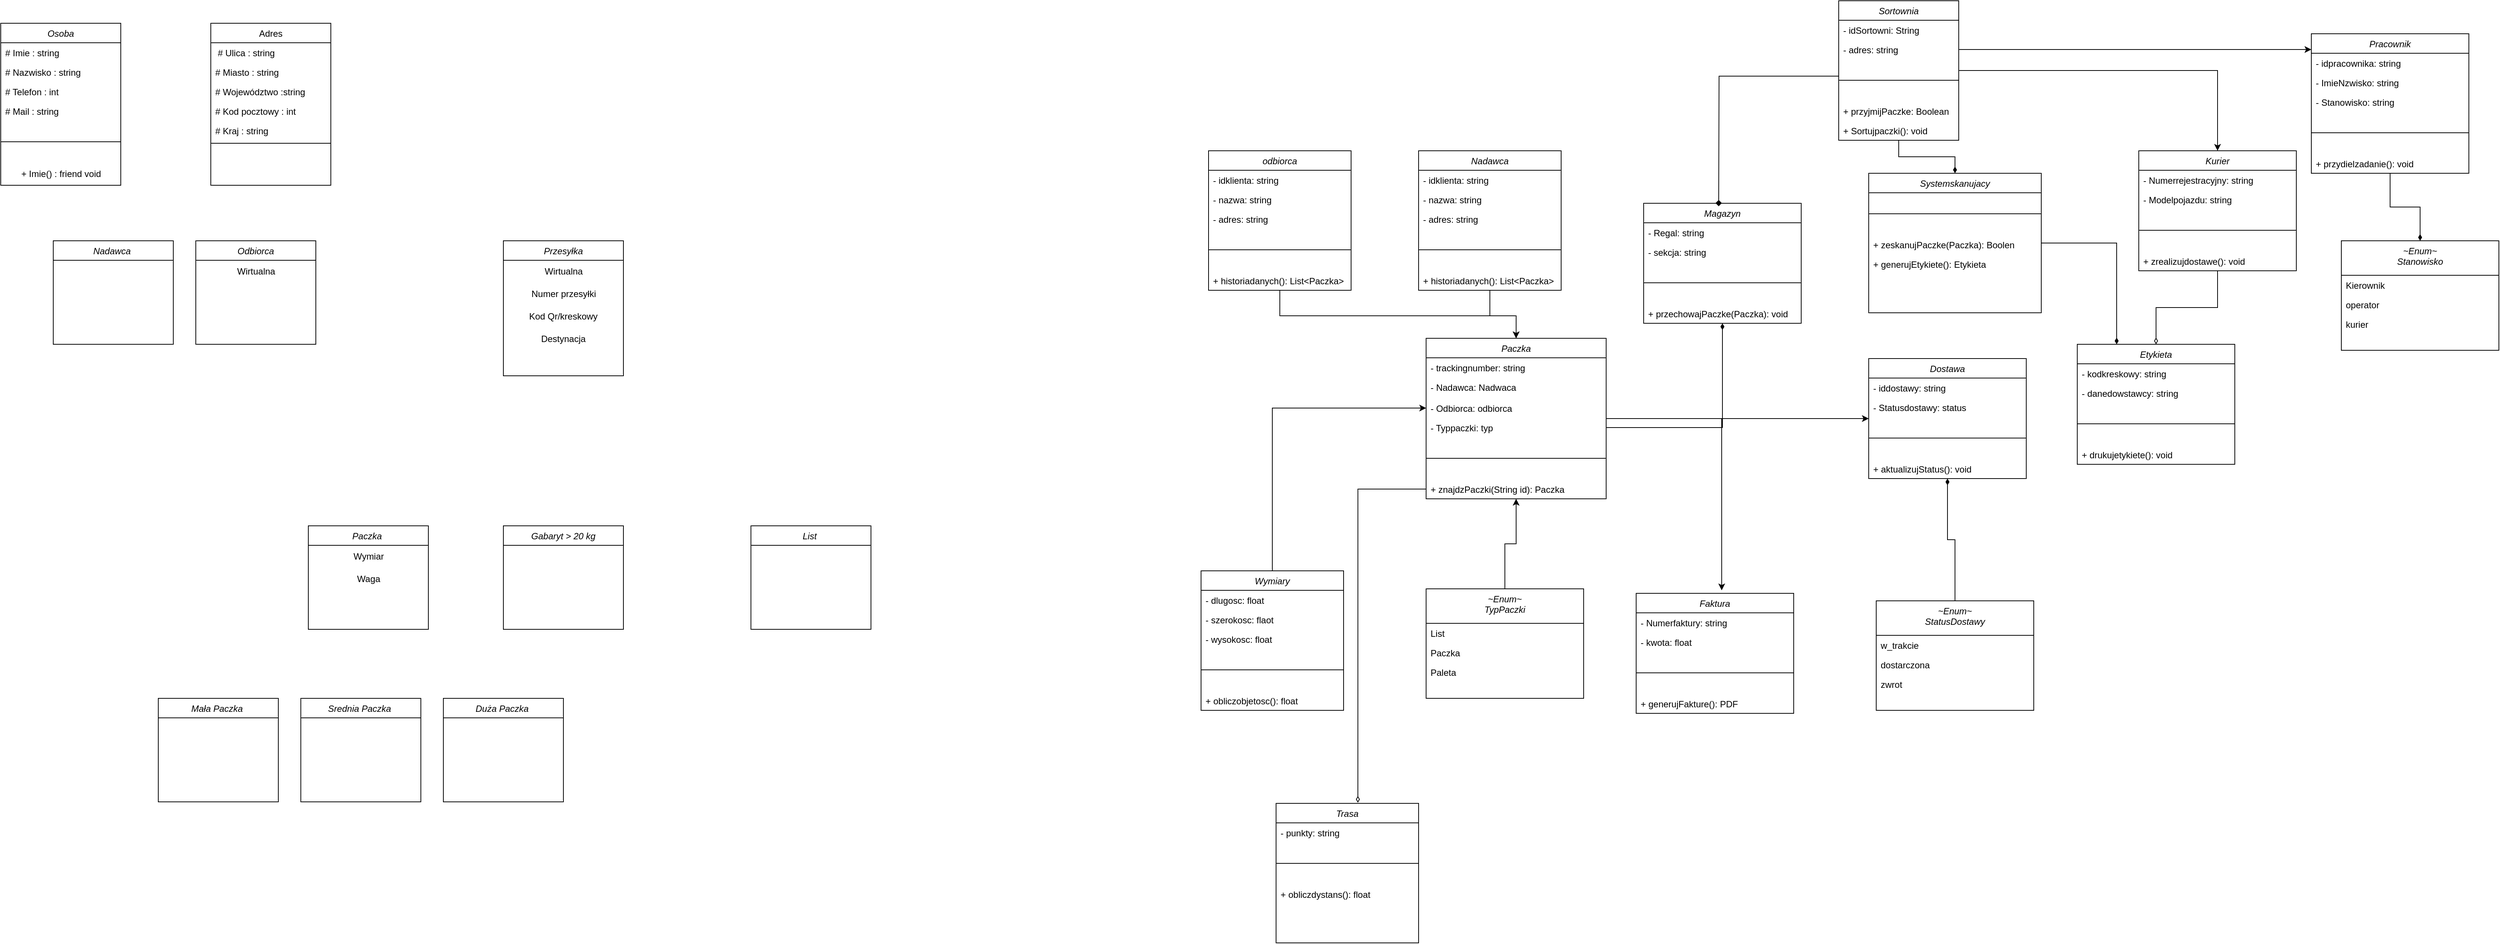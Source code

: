 <mxfile version="26.2.14">
  <diagram id="C5RBs43oDa-KdzZeNtuy" name="Page-1">
    <mxGraphModel dx="4509" dy="2087" grid="1" gridSize="10" guides="1" tooltips="1" connect="1" arrows="1" fold="1" page="1" pageScale="1" pageWidth="827" pageHeight="1169" math="0" shadow="0">
      <root>
        <mxCell id="WIyWlLk6GJQsqaUBKTNV-0" />
        <mxCell id="WIyWlLk6GJQsqaUBKTNV-1" parent="WIyWlLk6GJQsqaUBKTNV-0" />
        <mxCell id="zkfFHV4jXpPFQw0GAbJ--0" value="Osoba" style="swimlane;fontStyle=2;align=center;verticalAlign=top;childLayout=stackLayout;horizontal=1;startSize=26;horizontalStack=0;resizeParent=1;resizeLast=0;collapsible=1;marginBottom=0;rounded=0;shadow=0;strokeWidth=1;" parent="WIyWlLk6GJQsqaUBKTNV-1" vertex="1">
          <mxGeometry x="-700" y="30" width="160" height="216" as="geometry">
            <mxRectangle x="230" y="140" width="160" height="26" as="alternateBounds" />
          </mxGeometry>
        </mxCell>
        <mxCell id="zkfFHV4jXpPFQw0GAbJ--1" value="# Imie : string" style="text;align=left;verticalAlign=top;spacingLeft=4;spacingRight=4;overflow=hidden;rotatable=0;points=[[0,0.5],[1,0.5]];portConstraint=eastwest;" parent="zkfFHV4jXpPFQw0GAbJ--0" vertex="1">
          <mxGeometry y="26" width="160" height="26" as="geometry" />
        </mxCell>
        <mxCell id="zkfFHV4jXpPFQw0GAbJ--2" value="# Nazwisko : string" style="text;align=left;verticalAlign=top;spacingLeft=4;spacingRight=4;overflow=hidden;rotatable=0;points=[[0,0.5],[1,0.5]];portConstraint=eastwest;rounded=0;shadow=0;html=0;" parent="zkfFHV4jXpPFQw0GAbJ--0" vertex="1">
          <mxGeometry y="52" width="160" height="26" as="geometry" />
        </mxCell>
        <mxCell id="zkfFHV4jXpPFQw0GAbJ--3" value="# Telefon : int" style="text;align=left;verticalAlign=top;spacingLeft=4;spacingRight=4;overflow=hidden;rotatable=0;points=[[0,0.5],[1,0.5]];portConstraint=eastwest;rounded=0;shadow=0;html=0;" parent="zkfFHV4jXpPFQw0GAbJ--0" vertex="1">
          <mxGeometry y="78" width="160" height="26" as="geometry" />
        </mxCell>
        <mxCell id="BdsNktn8c3Ki6Q-YQM_h-1" value="# Mail : string" style="text;align=left;verticalAlign=top;spacingLeft=4;spacingRight=4;overflow=hidden;rotatable=0;points=[[0,0.5],[1,0.5]];portConstraint=eastwest;rounded=0;shadow=0;html=0;" parent="zkfFHV4jXpPFQw0GAbJ--0" vertex="1">
          <mxGeometry y="104" width="160" height="26" as="geometry" />
        </mxCell>
        <mxCell id="zkfFHV4jXpPFQw0GAbJ--4" value="" style="line;html=1;strokeWidth=1;align=left;verticalAlign=middle;spacingTop=-1;spacingLeft=3;spacingRight=3;rotatable=0;labelPosition=right;points=[];portConstraint=eastwest;" parent="zkfFHV4jXpPFQw0GAbJ--0" vertex="1">
          <mxGeometry y="130" width="160" height="56" as="geometry" />
        </mxCell>
        <mxCell id="GxkbKtknB-CjIowT5Ta8-1" value="+ Imie() : friend void" style="text;html=1;align=center;verticalAlign=middle;resizable=0;points=[];autosize=1;strokeColor=none;fillColor=none;" parent="zkfFHV4jXpPFQw0GAbJ--0" vertex="1">
          <mxGeometry y="186" width="160" height="30" as="geometry" />
        </mxCell>
        <mxCell id="zkfFHV4jXpPFQw0GAbJ--17" value="Adres" style="swimlane;fontStyle=0;align=center;verticalAlign=top;childLayout=stackLayout;horizontal=1;startSize=26;horizontalStack=0;resizeParent=1;resizeLast=0;collapsible=1;marginBottom=0;rounded=0;shadow=0;strokeWidth=1;" parent="WIyWlLk6GJQsqaUBKTNV-1" vertex="1">
          <mxGeometry x="-420" y="30" width="160" height="216" as="geometry">
            <mxRectangle x="550" y="140" width="160" height="26" as="alternateBounds" />
          </mxGeometry>
        </mxCell>
        <mxCell id="zkfFHV4jXpPFQw0GAbJ--18" value=" # Ulica : string" style="text;align=left;verticalAlign=top;spacingLeft=4;spacingRight=4;overflow=hidden;rotatable=0;points=[[0,0.5],[1,0.5]];portConstraint=eastwest;" parent="zkfFHV4jXpPFQw0GAbJ--17" vertex="1">
          <mxGeometry y="26" width="160" height="26" as="geometry" />
        </mxCell>
        <mxCell id="zkfFHV4jXpPFQw0GAbJ--19" value="# Miasto : string" style="text;align=left;verticalAlign=top;spacingLeft=4;spacingRight=4;overflow=hidden;rotatable=0;points=[[0,0.5],[1,0.5]];portConstraint=eastwest;rounded=0;shadow=0;html=0;" parent="zkfFHV4jXpPFQw0GAbJ--17" vertex="1">
          <mxGeometry y="52" width="160" height="26" as="geometry" />
        </mxCell>
        <mxCell id="zkfFHV4jXpPFQw0GAbJ--20" value="# Województwo :string" style="text;align=left;verticalAlign=top;spacingLeft=4;spacingRight=4;overflow=hidden;rotatable=0;points=[[0,0.5],[1,0.5]];portConstraint=eastwest;rounded=0;shadow=0;html=0;" parent="zkfFHV4jXpPFQw0GAbJ--17" vertex="1">
          <mxGeometry y="78" width="160" height="26" as="geometry" />
        </mxCell>
        <mxCell id="zkfFHV4jXpPFQw0GAbJ--21" value="# Kod pocztowy : int" style="text;align=left;verticalAlign=top;spacingLeft=4;spacingRight=4;overflow=hidden;rotatable=0;points=[[0,0.5],[1,0.5]];portConstraint=eastwest;rounded=0;shadow=0;html=0;" parent="zkfFHV4jXpPFQw0GAbJ--17" vertex="1">
          <mxGeometry y="104" width="160" height="26" as="geometry" />
        </mxCell>
        <mxCell id="zkfFHV4jXpPFQw0GAbJ--22" value="# Kraj : string" style="text;align=left;verticalAlign=top;spacingLeft=4;spacingRight=4;overflow=hidden;rotatable=0;points=[[0,0.5],[1,0.5]];portConstraint=eastwest;rounded=0;shadow=0;html=0;" parent="zkfFHV4jXpPFQw0GAbJ--17" vertex="1">
          <mxGeometry y="130" width="160" height="26" as="geometry" />
        </mxCell>
        <mxCell id="zkfFHV4jXpPFQw0GAbJ--23" value="" style="line;html=1;strokeWidth=1;align=left;verticalAlign=middle;spacingTop=-1;spacingLeft=3;spacingRight=3;rotatable=0;labelPosition=right;points=[];portConstraint=eastwest;" parent="zkfFHV4jXpPFQw0GAbJ--17" vertex="1">
          <mxGeometry y="156" width="160" height="8" as="geometry" />
        </mxCell>
        <mxCell id="rjLxEYTSQMDGjOI9FriD-2" value="Przesyłka" style="swimlane;fontStyle=2;align=center;verticalAlign=top;childLayout=stackLayout;horizontal=1;startSize=26;horizontalStack=0;resizeParent=1;resizeLast=0;collapsible=1;marginBottom=0;rounded=0;shadow=0;strokeWidth=1;" parent="WIyWlLk6GJQsqaUBKTNV-1" vertex="1">
          <mxGeometry x="-30" y="320" width="160" height="180" as="geometry">
            <mxRectangle x="230" y="140" width="160" height="26" as="alternateBounds" />
          </mxGeometry>
        </mxCell>
        <mxCell id="rjLxEYTSQMDGjOI9FriD-8" value="Wirtualna" style="text;html=1;align=center;verticalAlign=middle;resizable=0;points=[];autosize=1;strokeColor=none;fillColor=none;" parent="rjLxEYTSQMDGjOI9FriD-2" vertex="1">
          <mxGeometry y="26" width="160" height="30" as="geometry" />
        </mxCell>
        <mxCell id="W7phZdBXkQrkiaIX9PyD-0" value="Numer przesyłki" style="text;html=1;align=center;verticalAlign=middle;resizable=0;points=[];autosize=1;strokeColor=none;fillColor=none;" parent="rjLxEYTSQMDGjOI9FriD-2" vertex="1">
          <mxGeometry y="56" width="160" height="30" as="geometry" />
        </mxCell>
        <mxCell id="W7phZdBXkQrkiaIX9PyD-1" value="Kod Qr/kreskowy" style="text;html=1;align=center;verticalAlign=middle;whiteSpace=wrap;rounded=0;" parent="rjLxEYTSQMDGjOI9FriD-2" vertex="1">
          <mxGeometry y="86" width="160" height="30" as="geometry" />
        </mxCell>
        <mxCell id="ycdO8XLY1XzXlpFilpPe-3" value="Destynacja" style="text;html=1;align=center;verticalAlign=middle;whiteSpace=wrap;rounded=0;" parent="rjLxEYTSQMDGjOI9FriD-2" vertex="1">
          <mxGeometry y="116" width="160" height="30" as="geometry" />
        </mxCell>
        <mxCell id="rjLxEYTSQMDGjOI9FriD-10" value="Paczka " style="swimlane;fontStyle=2;align=center;verticalAlign=top;childLayout=stackLayout;horizontal=1;startSize=26;horizontalStack=0;resizeParent=1;resizeLast=0;collapsible=1;marginBottom=0;rounded=0;shadow=0;strokeWidth=1;" parent="WIyWlLk6GJQsqaUBKTNV-1" vertex="1">
          <mxGeometry x="-290" y="700" width="160" height="138" as="geometry">
            <mxRectangle x="230" y="140" width="160" height="26" as="alternateBounds" />
          </mxGeometry>
        </mxCell>
        <mxCell id="ycdO8XLY1XzXlpFilpPe-28" value="Wymiar" style="text;html=1;align=center;verticalAlign=middle;resizable=0;points=[];autosize=1;strokeColor=none;fillColor=none;" parent="rjLxEYTSQMDGjOI9FriD-10" vertex="1">
          <mxGeometry y="26" width="160" height="30" as="geometry" />
        </mxCell>
        <mxCell id="ycdO8XLY1XzXlpFilpPe-29" value="Waga" style="text;html=1;align=center;verticalAlign=middle;resizable=0;points=[];autosize=1;strokeColor=none;fillColor=none;" parent="rjLxEYTSQMDGjOI9FriD-10" vertex="1">
          <mxGeometry y="56" width="160" height="30" as="geometry" />
        </mxCell>
        <mxCell id="rjLxEYTSQMDGjOI9FriD-16" value="List " style="swimlane;fontStyle=2;align=center;verticalAlign=top;childLayout=stackLayout;horizontal=1;startSize=26;horizontalStack=0;resizeParent=1;resizeLast=0;collapsible=1;marginBottom=0;rounded=0;shadow=0;strokeWidth=1;" parent="WIyWlLk6GJQsqaUBKTNV-1" vertex="1">
          <mxGeometry x="300" y="700" width="160" height="138" as="geometry">
            <mxRectangle x="230" y="140" width="160" height="26" as="alternateBounds" />
          </mxGeometry>
        </mxCell>
        <mxCell id="rjLxEYTSQMDGjOI9FriD-22" value="Gabaryt &gt; 20 kg" style="swimlane;fontStyle=2;align=center;verticalAlign=top;childLayout=stackLayout;horizontal=1;startSize=26;horizontalStack=0;resizeParent=1;resizeLast=0;collapsible=1;marginBottom=0;rounded=0;shadow=0;strokeWidth=1;" parent="WIyWlLk6GJQsqaUBKTNV-1" vertex="1">
          <mxGeometry x="-30" y="700" width="160" height="138" as="geometry">
            <mxRectangle x="230" y="140" width="160" height="26" as="alternateBounds" />
          </mxGeometry>
        </mxCell>
        <mxCell id="rjLxEYTSQMDGjOI9FriD-40" value="Nadawca " style="swimlane;fontStyle=2;align=center;verticalAlign=top;childLayout=stackLayout;horizontal=1;startSize=26;horizontalStack=0;resizeParent=1;resizeLast=0;collapsible=1;marginBottom=0;rounded=0;shadow=0;strokeWidth=1;" parent="WIyWlLk6GJQsqaUBKTNV-1" vertex="1">
          <mxGeometry x="-630" y="320" width="160" height="138" as="geometry">
            <mxRectangle x="230" y="140" width="160" height="26" as="alternateBounds" />
          </mxGeometry>
        </mxCell>
        <mxCell id="rjLxEYTSQMDGjOI9FriD-46" value="Odbiorca" style="swimlane;fontStyle=2;align=center;verticalAlign=top;childLayout=stackLayout;horizontal=1;startSize=26;horizontalStack=0;resizeParent=1;resizeLast=0;collapsible=1;marginBottom=0;rounded=0;shadow=0;strokeWidth=1;" parent="WIyWlLk6GJQsqaUBKTNV-1" vertex="1">
          <mxGeometry x="-440" y="320" width="160" height="138" as="geometry">
            <mxRectangle x="230" y="140" width="160" height="26" as="alternateBounds" />
          </mxGeometry>
        </mxCell>
        <mxCell id="ycdO8XLY1XzXlpFilpPe-8" value="Wirtualna" style="text;html=1;align=center;verticalAlign=middle;resizable=0;points=[];autosize=1;strokeColor=none;fillColor=none;" parent="rjLxEYTSQMDGjOI9FriD-46" vertex="1">
          <mxGeometry y="26" width="160" height="30" as="geometry" />
        </mxCell>
        <mxCell id="ycdO8XLY1XzXlpFilpPe-0" value="Mała Paczka " style="swimlane;fontStyle=2;align=center;verticalAlign=top;childLayout=stackLayout;horizontal=1;startSize=26;horizontalStack=0;resizeParent=1;resizeLast=0;collapsible=1;marginBottom=0;rounded=0;shadow=0;strokeWidth=1;" parent="WIyWlLk6GJQsqaUBKTNV-1" vertex="1">
          <mxGeometry x="-490" y="930" width="160" height="138" as="geometry">
            <mxRectangle x="230" y="140" width="160" height="26" as="alternateBounds" />
          </mxGeometry>
        </mxCell>
        <mxCell id="ycdO8XLY1XzXlpFilpPe-1" value="Srednia Paczka " style="swimlane;fontStyle=2;align=center;verticalAlign=top;childLayout=stackLayout;horizontal=1;startSize=26;horizontalStack=0;resizeParent=1;resizeLast=0;collapsible=1;marginBottom=0;rounded=0;shadow=0;strokeWidth=1;" parent="WIyWlLk6GJQsqaUBKTNV-1" vertex="1">
          <mxGeometry x="-300" y="930" width="160" height="138" as="geometry">
            <mxRectangle x="230" y="140" width="160" height="26" as="alternateBounds" />
          </mxGeometry>
        </mxCell>
        <mxCell id="ycdO8XLY1XzXlpFilpPe-4" value="Duża Paczka " style="swimlane;fontStyle=2;align=center;verticalAlign=top;childLayout=stackLayout;horizontal=1;startSize=26;horizontalStack=0;resizeParent=1;resizeLast=0;collapsible=1;marginBottom=0;rounded=0;shadow=0;strokeWidth=1;" parent="WIyWlLk6GJQsqaUBKTNV-1" vertex="1">
          <mxGeometry x="-110" y="930" width="160" height="138" as="geometry">
            <mxRectangle x="230" y="140" width="160" height="26" as="alternateBounds" />
          </mxGeometry>
        </mxCell>
        <mxCell id="9dYcnbe_WubwCjtbjFcD-8" style="edgeStyle=orthogonalEdgeStyle;rounded=0;orthogonalLoop=1;jettySize=auto;html=1;entryX=0.5;entryY=0;entryDx=0;entryDy=0;endArrow=diamondThin;endFill=1;" edge="1" parent="WIyWlLk6GJQsqaUBKTNV-1" source="8LbB3TqISz4UHMFWmRGF-1011" target="8LbB3TqISz4UHMFWmRGF-1049">
          <mxGeometry relative="1" as="geometry" />
        </mxCell>
        <mxCell id="9dYcnbe_WubwCjtbjFcD-9" style="edgeStyle=orthogonalEdgeStyle;rounded=0;orthogonalLoop=1;jettySize=auto;html=1;entryX=0.5;entryY=0;entryDx=0;entryDy=0;" edge="1" parent="WIyWlLk6GJQsqaUBKTNV-1" source="8LbB3TqISz4UHMFWmRGF-1011" target="8LbB3TqISz4UHMFWmRGF-1056">
          <mxGeometry relative="1" as="geometry" />
        </mxCell>
        <mxCell id="8LbB3TqISz4UHMFWmRGF-1011" value="Sortownia" style="swimlane;fontStyle=2;align=center;verticalAlign=top;childLayout=stackLayout;horizontal=1;startSize=26;horizontalStack=0;resizeParent=1;resizeLast=0;collapsible=1;marginBottom=0;rounded=0;shadow=0;strokeWidth=1;" parent="WIyWlLk6GJQsqaUBKTNV-1" vertex="1">
          <mxGeometry x="1750" width="160" height="186" as="geometry">
            <mxRectangle x="230" y="140" width="160" height="26" as="alternateBounds" />
          </mxGeometry>
        </mxCell>
        <mxCell id="8LbB3TqISz4UHMFWmRGF-1012" value="- idSortowni: String" style="text;align=left;verticalAlign=top;spacingLeft=4;spacingRight=4;overflow=hidden;rotatable=0;points=[[0,0.5],[1,0.5]];portConstraint=eastwest;" parent="8LbB3TqISz4UHMFWmRGF-1011" vertex="1">
          <mxGeometry y="26" width="160" height="26" as="geometry" />
        </mxCell>
        <mxCell id="8LbB3TqISz4UHMFWmRGF-1013" value="- adres: string" style="text;align=left;verticalAlign=top;spacingLeft=4;spacingRight=4;overflow=hidden;rotatable=0;points=[[0,0.5],[1,0.5]];portConstraint=eastwest;rounded=0;shadow=0;html=0;" parent="8LbB3TqISz4UHMFWmRGF-1011" vertex="1">
          <mxGeometry y="52" width="160" height="26" as="geometry" />
        </mxCell>
        <mxCell id="8LbB3TqISz4UHMFWmRGF-1016" value="" style="line;html=1;strokeWidth=1;align=left;verticalAlign=middle;spacingTop=-1;spacingLeft=3;spacingRight=3;rotatable=0;labelPosition=right;points=[];portConstraint=eastwest;" parent="8LbB3TqISz4UHMFWmRGF-1011" vertex="1">
          <mxGeometry y="78" width="160" height="56" as="geometry" />
        </mxCell>
        <mxCell id="8LbB3TqISz4UHMFWmRGF-1014" value="+ przyjmijPaczke: Boolean" style="text;align=left;verticalAlign=top;spacingLeft=4;spacingRight=4;overflow=hidden;rotatable=0;points=[[0,0.5],[1,0.5]];portConstraint=eastwest;rounded=0;shadow=0;html=0;" parent="8LbB3TqISz4UHMFWmRGF-1011" vertex="1">
          <mxGeometry y="134" width="160" height="26" as="geometry" />
        </mxCell>
        <mxCell id="8LbB3TqISz4UHMFWmRGF-1015" value="+ Sortujpaczki(): void" style="text;align=left;verticalAlign=top;spacingLeft=4;spacingRight=4;overflow=hidden;rotatable=0;points=[[0,0.5],[1,0.5]];portConstraint=eastwest;rounded=0;shadow=0;html=0;" parent="8LbB3TqISz4UHMFWmRGF-1011" vertex="1">
          <mxGeometry y="160" width="160" height="26" as="geometry" />
        </mxCell>
        <mxCell id="8LbB3TqISz4UHMFWmRGF-1017" value="Magazyn" style="swimlane;fontStyle=2;align=center;verticalAlign=top;childLayout=stackLayout;horizontal=1;startSize=26;horizontalStack=0;resizeParent=1;resizeLast=0;collapsible=1;marginBottom=0;rounded=0;shadow=0;strokeWidth=1;" parent="WIyWlLk6GJQsqaUBKTNV-1" vertex="1">
          <mxGeometry x="1490" y="270" width="210" height="160" as="geometry">
            <mxRectangle x="230" y="140" width="160" height="26" as="alternateBounds" />
          </mxGeometry>
        </mxCell>
        <mxCell id="8LbB3TqISz4UHMFWmRGF-1018" value="- Regal: string" style="text;align=left;verticalAlign=top;spacingLeft=4;spacingRight=4;overflow=hidden;rotatable=0;points=[[0,0.5],[1,0.5]];portConstraint=eastwest;" parent="8LbB3TqISz4UHMFWmRGF-1017" vertex="1">
          <mxGeometry y="26" width="210" height="26" as="geometry" />
        </mxCell>
        <mxCell id="8LbB3TqISz4UHMFWmRGF-1019" value="- sekcja: string" style="text;align=left;verticalAlign=top;spacingLeft=4;spacingRight=4;overflow=hidden;rotatable=0;points=[[0,0.5],[1,0.5]];portConstraint=eastwest;rounded=0;shadow=0;html=0;" parent="8LbB3TqISz4UHMFWmRGF-1017" vertex="1">
          <mxGeometry y="52" width="210" height="26" as="geometry" />
        </mxCell>
        <mxCell id="8LbB3TqISz4UHMFWmRGF-1022" value="" style="line;html=1;strokeWidth=1;align=left;verticalAlign=middle;spacingTop=-1;spacingLeft=3;spacingRight=3;rotatable=0;labelPosition=right;points=[];portConstraint=eastwest;" parent="8LbB3TqISz4UHMFWmRGF-1017" vertex="1">
          <mxGeometry y="78" width="210" height="56" as="geometry" />
        </mxCell>
        <mxCell id="8LbB3TqISz4UHMFWmRGF-1021" value="+ przechowajPaczke(Paczka): void" style="text;align=left;verticalAlign=top;spacingLeft=4;spacingRight=4;overflow=hidden;rotatable=0;points=[[0,0.5],[1,0.5]];portConstraint=eastwest;rounded=0;shadow=0;html=0;" parent="8LbB3TqISz4UHMFWmRGF-1017" vertex="1">
          <mxGeometry y="134" width="210" height="26" as="geometry" />
        </mxCell>
        <mxCell id="9dYcnbe_WubwCjtbjFcD-0" style="edgeStyle=orthogonalEdgeStyle;rounded=0;orthogonalLoop=1;jettySize=auto;html=1;entryX=0.5;entryY=0;entryDx=0;entryDy=0;" edge="1" parent="WIyWlLk6GJQsqaUBKTNV-1" source="8LbB3TqISz4UHMFWmRGF-1025" target="8LbB3TqISz4UHMFWmRGF-1087">
          <mxGeometry relative="1" as="geometry">
            <Array as="points">
              <mxPoint x="1285" y="420" />
              <mxPoint x="1320" y="420" />
            </Array>
          </mxGeometry>
        </mxCell>
        <mxCell id="8LbB3TqISz4UHMFWmRGF-1025" value="Nadawca" style="swimlane;fontStyle=2;align=center;verticalAlign=top;childLayout=stackLayout;horizontal=1;startSize=26;horizontalStack=0;resizeParent=1;resizeLast=0;collapsible=1;marginBottom=0;rounded=0;shadow=0;strokeWidth=1;" parent="WIyWlLk6GJQsqaUBKTNV-1" vertex="1">
          <mxGeometry x="1190" y="200" width="190" height="186" as="geometry">
            <mxRectangle x="230" y="140" width="160" height="26" as="alternateBounds" />
          </mxGeometry>
        </mxCell>
        <mxCell id="8LbB3TqISz4UHMFWmRGF-1026" value="- idklienta: string" style="text;align=left;verticalAlign=top;spacingLeft=4;spacingRight=4;overflow=hidden;rotatable=0;points=[[0,0.5],[1,0.5]];portConstraint=eastwest;" parent="8LbB3TqISz4UHMFWmRGF-1025" vertex="1">
          <mxGeometry y="26" width="190" height="26" as="geometry" />
        </mxCell>
        <mxCell id="8LbB3TqISz4UHMFWmRGF-1027" value="- nazwa: string" style="text;align=left;verticalAlign=top;spacingLeft=4;spacingRight=4;overflow=hidden;rotatable=0;points=[[0,0.5],[1,0.5]];portConstraint=eastwest;rounded=0;shadow=0;html=0;" parent="8LbB3TqISz4UHMFWmRGF-1025" vertex="1">
          <mxGeometry y="52" width="190" height="26" as="geometry" />
        </mxCell>
        <mxCell id="8LbB3TqISz4UHMFWmRGF-1028" value="- adres: string" style="text;align=left;verticalAlign=top;spacingLeft=4;spacingRight=4;overflow=hidden;rotatable=0;points=[[0,0.5],[1,0.5]];portConstraint=eastwest;rounded=0;shadow=0;html=0;" parent="8LbB3TqISz4UHMFWmRGF-1025" vertex="1">
          <mxGeometry y="78" width="190" height="26" as="geometry" />
        </mxCell>
        <mxCell id="8LbB3TqISz4UHMFWmRGF-1030" value="" style="line;html=1;strokeWidth=1;align=left;verticalAlign=middle;spacingTop=-1;spacingLeft=3;spacingRight=3;rotatable=0;labelPosition=right;points=[];portConstraint=eastwest;" parent="8LbB3TqISz4UHMFWmRGF-1025" vertex="1">
          <mxGeometry y="104" width="190" height="56" as="geometry" />
        </mxCell>
        <mxCell id="8LbB3TqISz4UHMFWmRGF-1029" value="+ historiadanych(): List&lt;Paczka&gt;" style="text;align=left;verticalAlign=top;spacingLeft=4;spacingRight=4;overflow=hidden;rotatable=0;points=[[0,0.5],[1,0.5]];portConstraint=eastwest;rounded=0;shadow=0;html=0;" parent="8LbB3TqISz4UHMFWmRGF-1025" vertex="1">
          <mxGeometry y="160" width="190" height="26" as="geometry" />
        </mxCell>
        <mxCell id="9dYcnbe_WubwCjtbjFcD-1" style="edgeStyle=orthogonalEdgeStyle;rounded=0;orthogonalLoop=1;jettySize=auto;html=1;entryX=0.5;entryY=0;entryDx=0;entryDy=0;" edge="1" parent="WIyWlLk6GJQsqaUBKTNV-1" source="8LbB3TqISz4UHMFWmRGF-1043" target="8LbB3TqISz4UHMFWmRGF-1087">
          <mxGeometry relative="1" as="geometry">
            <Array as="points">
              <mxPoint x="1005" y="420" />
              <mxPoint x="1320" y="420" />
            </Array>
          </mxGeometry>
        </mxCell>
        <mxCell id="8LbB3TqISz4UHMFWmRGF-1043" value="odbiorca" style="swimlane;fontStyle=2;align=center;verticalAlign=top;childLayout=stackLayout;horizontal=1;startSize=26;horizontalStack=0;resizeParent=1;resizeLast=0;collapsible=1;marginBottom=0;rounded=0;shadow=0;strokeWidth=1;" parent="WIyWlLk6GJQsqaUBKTNV-1" vertex="1">
          <mxGeometry x="910" y="200" width="190" height="186" as="geometry">
            <mxRectangle x="230" y="140" width="160" height="26" as="alternateBounds" />
          </mxGeometry>
        </mxCell>
        <mxCell id="8LbB3TqISz4UHMFWmRGF-1044" value="- idklienta: string" style="text;align=left;verticalAlign=top;spacingLeft=4;spacingRight=4;overflow=hidden;rotatable=0;points=[[0,0.5],[1,0.5]];portConstraint=eastwest;" parent="8LbB3TqISz4UHMFWmRGF-1043" vertex="1">
          <mxGeometry y="26" width="190" height="26" as="geometry" />
        </mxCell>
        <mxCell id="8LbB3TqISz4UHMFWmRGF-1045" value="- nazwa: string" style="text;align=left;verticalAlign=top;spacingLeft=4;spacingRight=4;overflow=hidden;rotatable=0;points=[[0,0.5],[1,0.5]];portConstraint=eastwest;rounded=0;shadow=0;html=0;" parent="8LbB3TqISz4UHMFWmRGF-1043" vertex="1">
          <mxGeometry y="52" width="190" height="26" as="geometry" />
        </mxCell>
        <mxCell id="8LbB3TqISz4UHMFWmRGF-1046" value="- adres: string" style="text;align=left;verticalAlign=top;spacingLeft=4;spacingRight=4;overflow=hidden;rotatable=0;points=[[0,0.5],[1,0.5]];portConstraint=eastwest;rounded=0;shadow=0;html=0;" parent="8LbB3TqISz4UHMFWmRGF-1043" vertex="1">
          <mxGeometry y="78" width="190" height="26" as="geometry" />
        </mxCell>
        <mxCell id="8LbB3TqISz4UHMFWmRGF-1047" value="" style="line;html=1;strokeWidth=1;align=left;verticalAlign=middle;spacingTop=-1;spacingLeft=3;spacingRight=3;rotatable=0;labelPosition=right;points=[];portConstraint=eastwest;" parent="8LbB3TqISz4UHMFWmRGF-1043" vertex="1">
          <mxGeometry y="104" width="190" height="56" as="geometry" />
        </mxCell>
        <mxCell id="8LbB3TqISz4UHMFWmRGF-1048" value="+ historiadanych(): List&lt;Paczka&gt;" style="text;align=left;verticalAlign=top;spacingLeft=4;spacingRight=4;overflow=hidden;rotatable=0;points=[[0,0.5],[1,0.5]];portConstraint=eastwest;rounded=0;shadow=0;html=0;" parent="8LbB3TqISz4UHMFWmRGF-1043" vertex="1">
          <mxGeometry y="160" width="190" height="26" as="geometry" />
        </mxCell>
        <mxCell id="9dYcnbe_WubwCjtbjFcD-13" style="edgeStyle=orthogonalEdgeStyle;rounded=0;orthogonalLoop=1;jettySize=auto;html=1;entryX=0.25;entryY=0;entryDx=0;entryDy=0;endArrow=diamondThin;endFill=1;" edge="1" parent="WIyWlLk6GJQsqaUBKTNV-1" source="8LbB3TqISz4UHMFWmRGF-1049" target="8LbB3TqISz4UHMFWmRGF-1073">
          <mxGeometry relative="1" as="geometry" />
        </mxCell>
        <mxCell id="8LbB3TqISz4UHMFWmRGF-1049" value="Systemskanujacy" style="swimlane;fontStyle=2;align=center;verticalAlign=top;childLayout=stackLayout;horizontal=1;startSize=26;horizontalStack=0;resizeParent=1;resizeLast=0;collapsible=1;marginBottom=0;rounded=0;shadow=0;strokeWidth=1;" parent="WIyWlLk6GJQsqaUBKTNV-1" vertex="1">
          <mxGeometry x="1790" y="230" width="230" height="186" as="geometry">
            <mxRectangle x="230" y="140" width="160" height="26" as="alternateBounds" />
          </mxGeometry>
        </mxCell>
        <mxCell id="8LbB3TqISz4UHMFWmRGF-1053" value="" style="line;html=1;strokeWidth=1;align=left;verticalAlign=middle;spacingTop=-1;spacingLeft=3;spacingRight=3;rotatable=0;labelPosition=right;points=[];portConstraint=eastwest;" parent="8LbB3TqISz4UHMFWmRGF-1049" vertex="1">
          <mxGeometry y="26" width="230" height="56" as="geometry" />
        </mxCell>
        <mxCell id="8LbB3TqISz4UHMFWmRGF-1054" value="+ zeskanujPaczke(Paczka): Boolen" style="text;align=left;verticalAlign=top;spacingLeft=4;spacingRight=4;overflow=hidden;rotatable=0;points=[[0,0.5],[1,0.5]];portConstraint=eastwest;rounded=0;shadow=0;html=0;" parent="8LbB3TqISz4UHMFWmRGF-1049" vertex="1">
          <mxGeometry y="82" width="230" height="26" as="geometry" />
        </mxCell>
        <mxCell id="8LbB3TqISz4UHMFWmRGF-1055" value="+ generujEtykiete(): Etykieta" style="text;align=left;verticalAlign=top;spacingLeft=4;spacingRight=4;overflow=hidden;rotatable=0;points=[[0,0.5],[1,0.5]];portConstraint=eastwest;rounded=0;shadow=0;html=0;" parent="8LbB3TqISz4UHMFWmRGF-1049" vertex="1">
          <mxGeometry y="108" width="230" height="26" as="geometry" />
        </mxCell>
        <mxCell id="9dYcnbe_WubwCjtbjFcD-14" style="edgeStyle=orthogonalEdgeStyle;rounded=0;orthogonalLoop=1;jettySize=auto;html=1;entryX=0.5;entryY=0;entryDx=0;entryDy=0;endArrow=diamondThin;endFill=0;" edge="1" parent="WIyWlLk6GJQsqaUBKTNV-1" source="8LbB3TqISz4UHMFWmRGF-1056" target="8LbB3TqISz4UHMFWmRGF-1073">
          <mxGeometry relative="1" as="geometry" />
        </mxCell>
        <mxCell id="8LbB3TqISz4UHMFWmRGF-1056" value="Kurier" style="swimlane;fontStyle=2;align=center;verticalAlign=top;childLayout=stackLayout;horizontal=1;startSize=26;horizontalStack=0;resizeParent=1;resizeLast=0;collapsible=1;marginBottom=0;rounded=0;shadow=0;strokeWidth=1;" parent="WIyWlLk6GJQsqaUBKTNV-1" vertex="1">
          <mxGeometry x="2150" y="200" width="210" height="160" as="geometry">
            <mxRectangle x="230" y="140" width="160" height="26" as="alternateBounds" />
          </mxGeometry>
        </mxCell>
        <mxCell id="8LbB3TqISz4UHMFWmRGF-1057" value="- Numerrejestracyjny: string" style="text;align=left;verticalAlign=top;spacingLeft=4;spacingRight=4;overflow=hidden;rotatable=0;points=[[0,0.5],[1,0.5]];portConstraint=eastwest;" parent="8LbB3TqISz4UHMFWmRGF-1056" vertex="1">
          <mxGeometry y="26" width="210" height="26" as="geometry" />
        </mxCell>
        <mxCell id="8LbB3TqISz4UHMFWmRGF-1058" value="- Modelpojazdu: string" style="text;align=left;verticalAlign=top;spacingLeft=4;spacingRight=4;overflow=hidden;rotatable=0;points=[[0,0.5],[1,0.5]];portConstraint=eastwest;rounded=0;shadow=0;html=0;" parent="8LbB3TqISz4UHMFWmRGF-1056" vertex="1">
          <mxGeometry y="52" width="210" height="26" as="geometry" />
        </mxCell>
        <mxCell id="8LbB3TqISz4UHMFWmRGF-1059" value="" style="line;html=1;strokeWidth=1;align=left;verticalAlign=middle;spacingTop=-1;spacingLeft=3;spacingRight=3;rotatable=0;labelPosition=right;points=[];portConstraint=eastwest;" parent="8LbB3TqISz4UHMFWmRGF-1056" vertex="1">
          <mxGeometry y="78" width="210" height="56" as="geometry" />
        </mxCell>
        <mxCell id="8LbB3TqISz4UHMFWmRGF-1060" value="+ zrealizujdostawe(): void" style="text;align=left;verticalAlign=top;spacingLeft=4;spacingRight=4;overflow=hidden;rotatable=0;points=[[0,0.5],[1,0.5]];portConstraint=eastwest;rounded=0;shadow=0;html=0;" parent="8LbB3TqISz4UHMFWmRGF-1056" vertex="1">
          <mxGeometry y="134" width="210" height="26" as="geometry" />
        </mxCell>
        <mxCell id="9dYcnbe_WubwCjtbjFcD-11" style="edgeStyle=orthogonalEdgeStyle;rounded=0;orthogonalLoop=1;jettySize=auto;html=1;endArrow=diamondThin;endFill=1;" edge="1" parent="WIyWlLk6GJQsqaUBKTNV-1" source="8LbB3TqISz4UHMFWmRGF-1061" target="8LbB3TqISz4UHMFWmRGF-1067">
          <mxGeometry relative="1" as="geometry" />
        </mxCell>
        <mxCell id="8LbB3TqISz4UHMFWmRGF-1061" value="Pracownik" style="swimlane;fontStyle=2;align=center;verticalAlign=top;childLayout=stackLayout;horizontal=1;startSize=26;horizontalStack=0;resizeParent=1;resizeLast=0;collapsible=1;marginBottom=0;rounded=0;shadow=0;strokeWidth=1;" parent="WIyWlLk6GJQsqaUBKTNV-1" vertex="1">
          <mxGeometry x="2380" y="44" width="210" height="186" as="geometry">
            <mxRectangle x="230" y="140" width="160" height="26" as="alternateBounds" />
          </mxGeometry>
        </mxCell>
        <mxCell id="8LbB3TqISz4UHMFWmRGF-1062" value="- idpracownika: string" style="text;align=left;verticalAlign=top;spacingLeft=4;spacingRight=4;overflow=hidden;rotatable=0;points=[[0,0.5],[1,0.5]];portConstraint=eastwest;" parent="8LbB3TqISz4UHMFWmRGF-1061" vertex="1">
          <mxGeometry y="26" width="210" height="26" as="geometry" />
        </mxCell>
        <mxCell id="8LbB3TqISz4UHMFWmRGF-1063" value="- ImieNzwisko: string" style="text;align=left;verticalAlign=top;spacingLeft=4;spacingRight=4;overflow=hidden;rotatable=0;points=[[0,0.5],[1,0.5]];portConstraint=eastwest;rounded=0;shadow=0;html=0;" parent="8LbB3TqISz4UHMFWmRGF-1061" vertex="1">
          <mxGeometry y="52" width="210" height="26" as="geometry" />
        </mxCell>
        <mxCell id="8LbB3TqISz4UHMFWmRGF-1066" value="- Stanowisko: string" style="text;align=left;verticalAlign=top;spacingLeft=4;spacingRight=4;overflow=hidden;rotatable=0;points=[[0,0.5],[1,0.5]];portConstraint=eastwest;rounded=0;shadow=0;html=0;" parent="8LbB3TqISz4UHMFWmRGF-1061" vertex="1">
          <mxGeometry y="78" width="210" height="26" as="geometry" />
        </mxCell>
        <mxCell id="8LbB3TqISz4UHMFWmRGF-1064" value="" style="line;html=1;strokeWidth=1;align=left;verticalAlign=middle;spacingTop=-1;spacingLeft=3;spacingRight=3;rotatable=0;labelPosition=right;points=[];portConstraint=eastwest;" parent="8LbB3TqISz4UHMFWmRGF-1061" vertex="1">
          <mxGeometry y="104" width="210" height="56" as="geometry" />
        </mxCell>
        <mxCell id="8LbB3TqISz4UHMFWmRGF-1065" value="+ przydielzadanie(): void" style="text;align=left;verticalAlign=top;spacingLeft=4;spacingRight=4;overflow=hidden;rotatable=0;points=[[0,0.5],[1,0.5]];portConstraint=eastwest;rounded=0;shadow=0;html=0;" parent="8LbB3TqISz4UHMFWmRGF-1061" vertex="1">
          <mxGeometry y="160" width="210" height="26" as="geometry" />
        </mxCell>
        <mxCell id="8LbB3TqISz4UHMFWmRGF-1067" value="~Enum~&#xa;Stanowisko" style="swimlane;fontStyle=2;align=center;verticalAlign=top;childLayout=stackLayout;horizontal=1;startSize=46;horizontalStack=0;resizeParent=1;resizeLast=0;collapsible=1;marginBottom=0;rounded=0;shadow=0;strokeWidth=1;" parent="WIyWlLk6GJQsqaUBKTNV-1" vertex="1">
          <mxGeometry x="2420" y="320" width="210" height="146" as="geometry">
            <mxRectangle x="230" y="140" width="160" height="26" as="alternateBounds" />
          </mxGeometry>
        </mxCell>
        <mxCell id="8LbB3TqISz4UHMFWmRGF-1068" value="Kierownik    " style="text;align=left;verticalAlign=top;spacingLeft=4;spacingRight=4;overflow=hidden;rotatable=0;points=[[0,0.5],[1,0.5]];portConstraint=eastwest;" parent="8LbB3TqISz4UHMFWmRGF-1067" vertex="1">
          <mxGeometry y="46" width="210" height="26" as="geometry" />
        </mxCell>
        <mxCell id="8LbB3TqISz4UHMFWmRGF-1069" value="operator" style="text;align=left;verticalAlign=top;spacingLeft=4;spacingRight=4;overflow=hidden;rotatable=0;points=[[0,0.5],[1,0.5]];portConstraint=eastwest;rounded=0;shadow=0;html=0;" parent="8LbB3TqISz4UHMFWmRGF-1067" vertex="1">
          <mxGeometry y="72" width="210" height="26" as="geometry" />
        </mxCell>
        <mxCell id="8LbB3TqISz4UHMFWmRGF-1070" value="kurier" style="text;align=left;verticalAlign=top;spacingLeft=4;spacingRight=4;overflow=hidden;rotatable=0;points=[[0,0.5],[1,0.5]];portConstraint=eastwest;rounded=0;shadow=0;html=0;" parent="8LbB3TqISz4UHMFWmRGF-1067" vertex="1">
          <mxGeometry y="98" width="210" height="26" as="geometry" />
        </mxCell>
        <mxCell id="8LbB3TqISz4UHMFWmRGF-1073" value="Etykieta" style="swimlane;fontStyle=2;align=center;verticalAlign=top;childLayout=stackLayout;horizontal=1;startSize=26;horizontalStack=0;resizeParent=1;resizeLast=0;collapsible=1;marginBottom=0;rounded=0;shadow=0;strokeWidth=1;" parent="WIyWlLk6GJQsqaUBKTNV-1" vertex="1">
          <mxGeometry x="2068" y="458" width="210" height="160" as="geometry">
            <mxRectangle x="230" y="140" width="160" height="26" as="alternateBounds" />
          </mxGeometry>
        </mxCell>
        <mxCell id="8LbB3TqISz4UHMFWmRGF-1074" value="- kodkreskowy: string" style="text;align=left;verticalAlign=top;spacingLeft=4;spacingRight=4;overflow=hidden;rotatable=0;points=[[0,0.5],[1,0.5]];portConstraint=eastwest;" parent="8LbB3TqISz4UHMFWmRGF-1073" vertex="1">
          <mxGeometry y="26" width="210" height="26" as="geometry" />
        </mxCell>
        <mxCell id="8LbB3TqISz4UHMFWmRGF-1075" value="- danedowstawcy: string" style="text;align=left;verticalAlign=top;spacingLeft=4;spacingRight=4;overflow=hidden;rotatable=0;points=[[0,0.5],[1,0.5]];portConstraint=eastwest;rounded=0;shadow=0;html=0;" parent="8LbB3TqISz4UHMFWmRGF-1073" vertex="1">
          <mxGeometry y="52" width="210" height="26" as="geometry" />
        </mxCell>
        <mxCell id="8LbB3TqISz4UHMFWmRGF-1076" value="" style="line;html=1;strokeWidth=1;align=left;verticalAlign=middle;spacingTop=-1;spacingLeft=3;spacingRight=3;rotatable=0;labelPosition=right;points=[];portConstraint=eastwest;" parent="8LbB3TqISz4UHMFWmRGF-1073" vertex="1">
          <mxGeometry y="78" width="210" height="56" as="geometry" />
        </mxCell>
        <mxCell id="8LbB3TqISz4UHMFWmRGF-1077" value="+ drukujetykiete(): void" style="text;align=left;verticalAlign=top;spacingLeft=4;spacingRight=4;overflow=hidden;rotatable=0;points=[[0,0.5],[1,0.5]];portConstraint=eastwest;rounded=0;shadow=0;html=0;" parent="8LbB3TqISz4UHMFWmRGF-1073" vertex="1">
          <mxGeometry y="134" width="210" height="26" as="geometry" />
        </mxCell>
        <mxCell id="8LbB3TqISz4UHMFWmRGF-1078" value="Dostawa" style="swimlane;fontStyle=2;align=center;verticalAlign=top;childLayout=stackLayout;horizontal=1;startSize=26;horizontalStack=0;resizeParent=1;resizeLast=0;collapsible=1;marginBottom=0;rounded=0;shadow=0;strokeWidth=1;" parent="WIyWlLk6GJQsqaUBKTNV-1" vertex="1">
          <mxGeometry x="1790" y="477" width="210" height="160" as="geometry">
            <mxRectangle x="230" y="140" width="160" height="26" as="alternateBounds" />
          </mxGeometry>
        </mxCell>
        <mxCell id="8LbB3TqISz4UHMFWmRGF-1079" value="- iddostawy: string" style="text;align=left;verticalAlign=top;spacingLeft=4;spacingRight=4;overflow=hidden;rotatable=0;points=[[0,0.5],[1,0.5]];portConstraint=eastwest;" parent="8LbB3TqISz4UHMFWmRGF-1078" vertex="1">
          <mxGeometry y="26" width="210" height="26" as="geometry" />
        </mxCell>
        <mxCell id="8LbB3TqISz4UHMFWmRGF-1080" value="- Statusdostawy: status" style="text;align=left;verticalAlign=top;spacingLeft=4;spacingRight=4;overflow=hidden;rotatable=0;points=[[0,0.5],[1,0.5]];portConstraint=eastwest;rounded=0;shadow=0;html=0;" parent="8LbB3TqISz4UHMFWmRGF-1078" vertex="1">
          <mxGeometry y="52" width="210" height="26" as="geometry" />
        </mxCell>
        <mxCell id="8LbB3TqISz4UHMFWmRGF-1081" value="" style="line;html=1;strokeWidth=1;align=left;verticalAlign=middle;spacingTop=-1;spacingLeft=3;spacingRight=3;rotatable=0;labelPosition=right;points=[];portConstraint=eastwest;" parent="8LbB3TqISz4UHMFWmRGF-1078" vertex="1">
          <mxGeometry y="78" width="210" height="56" as="geometry" />
        </mxCell>
        <mxCell id="8LbB3TqISz4UHMFWmRGF-1082" value="+ aktualizujStatus(): void" style="text;align=left;verticalAlign=top;spacingLeft=4;spacingRight=4;overflow=hidden;rotatable=0;points=[[0,0.5],[1,0.5]];portConstraint=eastwest;rounded=0;shadow=0;html=0;" parent="8LbB3TqISz4UHMFWmRGF-1078" vertex="1">
          <mxGeometry y="134" width="210" height="26" as="geometry" />
        </mxCell>
        <mxCell id="9dYcnbe_WubwCjtbjFcD-15" style="edgeStyle=orthogonalEdgeStyle;rounded=0;orthogonalLoop=1;jettySize=auto;html=1;entryX=0.5;entryY=1;entryDx=0;entryDy=0;endArrow=diamondThin;endFill=1;" edge="1" parent="WIyWlLk6GJQsqaUBKTNV-1" source="8LbB3TqISz4UHMFWmRGF-1083" target="8LbB3TqISz4UHMFWmRGF-1078">
          <mxGeometry relative="1" as="geometry" />
        </mxCell>
        <mxCell id="8LbB3TqISz4UHMFWmRGF-1083" value="~Enum~&#xa;StatusDostawy" style="swimlane;fontStyle=2;align=center;verticalAlign=top;childLayout=stackLayout;horizontal=1;startSize=46;horizontalStack=0;resizeParent=1;resizeLast=0;collapsible=1;marginBottom=0;rounded=0;shadow=0;strokeWidth=1;" parent="WIyWlLk6GJQsqaUBKTNV-1" vertex="1">
          <mxGeometry x="1800" y="800" width="210" height="146" as="geometry">
            <mxRectangle x="230" y="140" width="160" height="26" as="alternateBounds" />
          </mxGeometry>
        </mxCell>
        <mxCell id="8LbB3TqISz4UHMFWmRGF-1084" value="w_trakcie" style="text;align=left;verticalAlign=top;spacingLeft=4;spacingRight=4;overflow=hidden;rotatable=0;points=[[0,0.5],[1,0.5]];portConstraint=eastwest;" parent="8LbB3TqISz4UHMFWmRGF-1083" vertex="1">
          <mxGeometry y="46" width="210" height="26" as="geometry" />
        </mxCell>
        <mxCell id="8LbB3TqISz4UHMFWmRGF-1085" value="dostarczona" style="text;align=left;verticalAlign=top;spacingLeft=4;spacingRight=4;overflow=hidden;rotatable=0;points=[[0,0.5],[1,0.5]];portConstraint=eastwest;rounded=0;shadow=0;html=0;" parent="8LbB3TqISz4UHMFWmRGF-1083" vertex="1">
          <mxGeometry y="72" width="210" height="26" as="geometry" />
        </mxCell>
        <mxCell id="8LbB3TqISz4UHMFWmRGF-1086" value="zwrot" style="text;align=left;verticalAlign=top;spacingLeft=4;spacingRight=4;overflow=hidden;rotatable=0;points=[[0,0.5],[1,0.5]];portConstraint=eastwest;rounded=0;shadow=0;html=0;" parent="8LbB3TqISz4UHMFWmRGF-1083" vertex="1">
          <mxGeometry y="98" width="210" height="26" as="geometry" />
        </mxCell>
        <mxCell id="9dYcnbe_WubwCjtbjFcD-6" style="edgeStyle=orthogonalEdgeStyle;rounded=0;orthogonalLoop=1;jettySize=auto;html=1;" edge="1" parent="WIyWlLk6GJQsqaUBKTNV-1" source="8LbB3TqISz4UHMFWmRGF-1087" target="8LbB3TqISz4UHMFWmRGF-1078">
          <mxGeometry relative="1" as="geometry" />
        </mxCell>
        <mxCell id="8LbB3TqISz4UHMFWmRGF-1087" value="Paczka" style="swimlane;fontStyle=2;align=center;verticalAlign=top;childLayout=stackLayout;horizontal=1;startSize=26;horizontalStack=0;resizeParent=1;resizeLast=0;collapsible=1;marginBottom=0;rounded=0;shadow=0;strokeWidth=1;" parent="WIyWlLk6GJQsqaUBKTNV-1" vertex="1">
          <mxGeometry x="1200" y="450" width="240" height="214" as="geometry">
            <mxRectangle x="230" y="140" width="160" height="26" as="alternateBounds" />
          </mxGeometry>
        </mxCell>
        <mxCell id="8LbB3TqISz4UHMFWmRGF-1088" value="- trackingnumber: string" style="text;align=left;verticalAlign=top;spacingLeft=4;spacingRight=4;overflow=hidden;rotatable=0;points=[[0,0.5],[1,0.5]];portConstraint=eastwest;" parent="8LbB3TqISz4UHMFWmRGF-1087" vertex="1">
          <mxGeometry y="26" width="240" height="26" as="geometry" />
        </mxCell>
        <mxCell id="8LbB3TqISz4UHMFWmRGF-1089" value="- Nadawca: Nadwaca" style="text;align=left;verticalAlign=top;spacingLeft=4;spacingRight=4;overflow=hidden;rotatable=0;points=[[0,0.5],[1,0.5]];portConstraint=eastwest;rounded=0;shadow=0;html=0;" parent="8LbB3TqISz4UHMFWmRGF-1087" vertex="1">
          <mxGeometry y="52" width="240" height="28" as="geometry" />
        </mxCell>
        <mxCell id="8LbB3TqISz4UHMFWmRGF-1090" value="- Odbiorca: odbiorca" style="text;align=left;verticalAlign=top;spacingLeft=4;spacingRight=4;overflow=hidden;rotatable=0;points=[[0,0.5],[1,0.5]];portConstraint=eastwest;rounded=0;shadow=0;html=0;" parent="8LbB3TqISz4UHMFWmRGF-1087" vertex="1">
          <mxGeometry y="80" width="240" height="26" as="geometry" />
        </mxCell>
        <mxCell id="8LbB3TqISz4UHMFWmRGF-1093" value="- Typpaczki: typ" style="text;align=left;verticalAlign=top;spacingLeft=4;spacingRight=4;overflow=hidden;rotatable=0;points=[[0,0.5],[1,0.5]];portConstraint=eastwest;rounded=0;shadow=0;html=0;" parent="8LbB3TqISz4UHMFWmRGF-1087" vertex="1">
          <mxGeometry y="106" width="240" height="26" as="geometry" />
        </mxCell>
        <mxCell id="8LbB3TqISz4UHMFWmRGF-1091" value="" style="line;html=1;strokeWidth=1;align=left;verticalAlign=middle;spacingTop=-1;spacingLeft=3;spacingRight=3;rotatable=0;labelPosition=right;points=[];portConstraint=eastwest;" parent="8LbB3TqISz4UHMFWmRGF-1087" vertex="1">
          <mxGeometry y="132" width="240" height="56" as="geometry" />
        </mxCell>
        <mxCell id="8LbB3TqISz4UHMFWmRGF-1092" value="+ znajdzPaczki(String id): Paczka" style="text;align=left;verticalAlign=top;spacingLeft=4;spacingRight=4;overflow=hidden;rotatable=0;points=[[0,0.5],[1,0.5]];portConstraint=eastwest;rounded=0;shadow=0;html=0;" parent="8LbB3TqISz4UHMFWmRGF-1087" vertex="1">
          <mxGeometry y="188" width="240" height="26" as="geometry" />
        </mxCell>
        <mxCell id="9dYcnbe_WubwCjtbjFcD-3" style="edgeStyle=orthogonalEdgeStyle;rounded=0;orthogonalLoop=1;jettySize=auto;html=1;" edge="1" parent="WIyWlLk6GJQsqaUBKTNV-1" source="8LbB3TqISz4UHMFWmRGF-1094" target="8LbB3TqISz4UHMFWmRGF-1087">
          <mxGeometry relative="1" as="geometry" />
        </mxCell>
        <mxCell id="8LbB3TqISz4UHMFWmRGF-1094" value="~Enum~&#xa;TypPaczki" style="swimlane;fontStyle=2;align=center;verticalAlign=top;childLayout=stackLayout;horizontal=1;startSize=46;horizontalStack=0;resizeParent=1;resizeLast=0;collapsible=1;marginBottom=0;rounded=0;shadow=0;strokeWidth=1;" parent="WIyWlLk6GJQsqaUBKTNV-1" vertex="1">
          <mxGeometry x="1200" y="784" width="210" height="146" as="geometry">
            <mxRectangle x="230" y="140" width="160" height="26" as="alternateBounds" />
          </mxGeometry>
        </mxCell>
        <mxCell id="8LbB3TqISz4UHMFWmRGF-1095" value="List" style="text;align=left;verticalAlign=top;spacingLeft=4;spacingRight=4;overflow=hidden;rotatable=0;points=[[0,0.5],[1,0.5]];portConstraint=eastwest;" parent="8LbB3TqISz4UHMFWmRGF-1094" vertex="1">
          <mxGeometry y="46" width="210" height="26" as="geometry" />
        </mxCell>
        <mxCell id="8LbB3TqISz4UHMFWmRGF-1096" value="Paczka" style="text;align=left;verticalAlign=top;spacingLeft=4;spacingRight=4;overflow=hidden;rotatable=0;points=[[0,0.5],[1,0.5]];portConstraint=eastwest;rounded=0;shadow=0;html=0;" parent="8LbB3TqISz4UHMFWmRGF-1094" vertex="1">
          <mxGeometry y="72" width="210" height="26" as="geometry" />
        </mxCell>
        <mxCell id="8LbB3TqISz4UHMFWmRGF-1097" value="Paleta" style="text;align=left;verticalAlign=top;spacingLeft=4;spacingRight=4;overflow=hidden;rotatable=0;points=[[0,0.5],[1,0.5]];portConstraint=eastwest;rounded=0;shadow=0;html=0;" parent="8LbB3TqISz4UHMFWmRGF-1094" vertex="1">
          <mxGeometry y="98" width="210" height="26" as="geometry" />
        </mxCell>
        <mxCell id="8LbB3TqISz4UHMFWmRGF-1098" value="Faktura" style="swimlane;fontStyle=2;align=center;verticalAlign=top;childLayout=stackLayout;horizontal=1;startSize=26;horizontalStack=0;resizeParent=1;resizeLast=0;collapsible=1;marginBottom=0;rounded=0;shadow=0;strokeWidth=1;" parent="WIyWlLk6GJQsqaUBKTNV-1" vertex="1">
          <mxGeometry x="1480" y="790" width="210" height="160" as="geometry">
            <mxRectangle x="230" y="140" width="160" height="26" as="alternateBounds" />
          </mxGeometry>
        </mxCell>
        <mxCell id="8LbB3TqISz4UHMFWmRGF-1099" value="- Numerfaktury: string" style="text;align=left;verticalAlign=top;spacingLeft=4;spacingRight=4;overflow=hidden;rotatable=0;points=[[0,0.5],[1,0.5]];portConstraint=eastwest;" parent="8LbB3TqISz4UHMFWmRGF-1098" vertex="1">
          <mxGeometry y="26" width="210" height="26" as="geometry" />
        </mxCell>
        <mxCell id="8LbB3TqISz4UHMFWmRGF-1100" value="- kwota: float" style="text;align=left;verticalAlign=top;spacingLeft=4;spacingRight=4;overflow=hidden;rotatable=0;points=[[0,0.5],[1,0.5]];portConstraint=eastwest;rounded=0;shadow=0;html=0;" parent="8LbB3TqISz4UHMFWmRGF-1098" vertex="1">
          <mxGeometry y="52" width="210" height="26" as="geometry" />
        </mxCell>
        <mxCell id="8LbB3TqISz4UHMFWmRGF-1101" value="" style="line;html=1;strokeWidth=1;align=left;verticalAlign=middle;spacingTop=-1;spacingLeft=3;spacingRight=3;rotatable=0;labelPosition=right;points=[];portConstraint=eastwest;" parent="8LbB3TqISz4UHMFWmRGF-1098" vertex="1">
          <mxGeometry y="78" width="210" height="56" as="geometry" />
        </mxCell>
        <mxCell id="8LbB3TqISz4UHMFWmRGF-1102" value="+ generujFakture(): PDF" style="text;align=left;verticalAlign=top;spacingLeft=4;spacingRight=4;overflow=hidden;rotatable=0;points=[[0,0.5],[1,0.5]];portConstraint=eastwest;rounded=0;shadow=0;html=0;" parent="8LbB3TqISz4UHMFWmRGF-1098" vertex="1">
          <mxGeometry y="134" width="210" height="26" as="geometry" />
        </mxCell>
        <mxCell id="9dYcnbe_WubwCjtbjFcD-2" style="edgeStyle=orthogonalEdgeStyle;rounded=0;orthogonalLoop=1;jettySize=auto;html=1;entryX=0;entryY=0.5;entryDx=0;entryDy=0;" edge="1" parent="WIyWlLk6GJQsqaUBKTNV-1" source="8LbB3TqISz4UHMFWmRGF-1103" target="8LbB3TqISz4UHMFWmRGF-1090">
          <mxGeometry relative="1" as="geometry" />
        </mxCell>
        <mxCell id="8LbB3TqISz4UHMFWmRGF-1103" value="Wymiary" style="swimlane;fontStyle=2;align=center;verticalAlign=top;childLayout=stackLayout;horizontal=1;startSize=26;horizontalStack=0;resizeParent=1;resizeLast=0;collapsible=1;marginBottom=0;rounded=0;shadow=0;strokeWidth=1;" parent="WIyWlLk6GJQsqaUBKTNV-1" vertex="1">
          <mxGeometry x="900" y="760" width="190" height="186" as="geometry">
            <mxRectangle x="230" y="140" width="160" height="26" as="alternateBounds" />
          </mxGeometry>
        </mxCell>
        <mxCell id="8LbB3TqISz4UHMFWmRGF-1104" value="- dlugosc: float" style="text;align=left;verticalAlign=top;spacingLeft=4;spacingRight=4;overflow=hidden;rotatable=0;points=[[0,0.5],[1,0.5]];portConstraint=eastwest;" parent="8LbB3TqISz4UHMFWmRGF-1103" vertex="1">
          <mxGeometry y="26" width="190" height="26" as="geometry" />
        </mxCell>
        <mxCell id="8LbB3TqISz4UHMFWmRGF-1105" value="- szerokosc: flaot" style="text;align=left;verticalAlign=top;spacingLeft=4;spacingRight=4;overflow=hidden;rotatable=0;points=[[0,0.5],[1,0.5]];portConstraint=eastwest;rounded=0;shadow=0;html=0;" parent="8LbB3TqISz4UHMFWmRGF-1103" vertex="1">
          <mxGeometry y="52" width="190" height="26" as="geometry" />
        </mxCell>
        <mxCell id="8LbB3TqISz4UHMFWmRGF-1106" value="- wysokosc: float" style="text;align=left;verticalAlign=top;spacingLeft=4;spacingRight=4;overflow=hidden;rotatable=0;points=[[0,0.5],[1,0.5]];portConstraint=eastwest;rounded=0;shadow=0;html=0;" parent="8LbB3TqISz4UHMFWmRGF-1103" vertex="1">
          <mxGeometry y="78" width="190" height="26" as="geometry" />
        </mxCell>
        <mxCell id="8LbB3TqISz4UHMFWmRGF-1107" value="" style="line;html=1;strokeWidth=1;align=left;verticalAlign=middle;spacingTop=-1;spacingLeft=3;spacingRight=3;rotatable=0;labelPosition=right;points=[];portConstraint=eastwest;" parent="8LbB3TqISz4UHMFWmRGF-1103" vertex="1">
          <mxGeometry y="104" width="190" height="56" as="geometry" />
        </mxCell>
        <mxCell id="8LbB3TqISz4UHMFWmRGF-1108" value="+ obliczobjetosc(): float" style="text;align=left;verticalAlign=top;spacingLeft=4;spacingRight=4;overflow=hidden;rotatable=0;points=[[0,0.5],[1,0.5]];portConstraint=eastwest;rounded=0;shadow=0;html=0;" parent="8LbB3TqISz4UHMFWmRGF-1103" vertex="1">
          <mxGeometry y="160" width="190" height="26" as="geometry" />
        </mxCell>
        <mxCell id="8LbB3TqISz4UHMFWmRGF-1109" value="Trasa" style="swimlane;fontStyle=2;align=center;verticalAlign=top;childLayout=stackLayout;horizontal=1;startSize=26;horizontalStack=0;resizeParent=1;resizeLast=0;collapsible=1;marginBottom=0;rounded=0;shadow=0;strokeWidth=1;" parent="WIyWlLk6GJQsqaUBKTNV-1" vertex="1">
          <mxGeometry x="1000" y="1070" width="190" height="186" as="geometry">
            <mxRectangle x="230" y="140" width="160" height="26" as="alternateBounds" />
          </mxGeometry>
        </mxCell>
        <mxCell id="8LbB3TqISz4UHMFWmRGF-1110" value="- punkty: string" style="text;align=left;verticalAlign=top;spacingLeft=4;spacingRight=4;overflow=hidden;rotatable=0;points=[[0,0.5],[1,0.5]];portConstraint=eastwest;" parent="8LbB3TqISz4UHMFWmRGF-1109" vertex="1">
          <mxGeometry y="26" width="190" height="26" as="geometry" />
        </mxCell>
        <mxCell id="8LbB3TqISz4UHMFWmRGF-1113" value="" style="line;html=1;strokeWidth=1;align=left;verticalAlign=middle;spacingTop=-1;spacingLeft=3;spacingRight=3;rotatable=0;labelPosition=right;points=[];portConstraint=eastwest;" parent="8LbB3TqISz4UHMFWmRGF-1109" vertex="1">
          <mxGeometry y="52" width="190" height="56" as="geometry" />
        </mxCell>
        <mxCell id="8LbB3TqISz4UHMFWmRGF-1114" value="+ obliczdystans(): float" style="text;align=left;verticalAlign=top;spacingLeft=4;spacingRight=4;overflow=hidden;rotatable=0;points=[[0,0.5],[1,0.5]];portConstraint=eastwest;rounded=0;shadow=0;html=0;" parent="8LbB3TqISz4UHMFWmRGF-1109" vertex="1">
          <mxGeometry y="108" width="190" height="26" as="geometry" />
        </mxCell>
        <mxCell id="9dYcnbe_WubwCjtbjFcD-4" style="edgeStyle=orthogonalEdgeStyle;rounded=0;orthogonalLoop=1;jettySize=auto;html=1;endArrow=diamondThin;endFill=1;" edge="1" parent="WIyWlLk6GJQsqaUBKTNV-1" source="8LbB3TqISz4UHMFWmRGF-1093" target="8LbB3TqISz4UHMFWmRGF-1017">
          <mxGeometry relative="1" as="geometry" />
        </mxCell>
        <mxCell id="9dYcnbe_WubwCjtbjFcD-5" style="edgeStyle=orthogonalEdgeStyle;rounded=0;orthogonalLoop=1;jettySize=auto;html=1;entryX=0.543;entryY=-0.025;entryDx=0;entryDy=0;entryPerimeter=0;" edge="1" parent="WIyWlLk6GJQsqaUBKTNV-1" source="8LbB3TqISz4UHMFWmRGF-1087" target="8LbB3TqISz4UHMFWmRGF-1098">
          <mxGeometry relative="1" as="geometry" />
        </mxCell>
        <mxCell id="9dYcnbe_WubwCjtbjFcD-7" style="edgeStyle=orthogonalEdgeStyle;rounded=0;orthogonalLoop=1;jettySize=auto;html=1;entryX=0.567;entryY=-0.019;entryDx=0;entryDy=0;entryPerimeter=0;endArrow=diamond;endFill=1;exitX=0;exitY=0.402;exitDx=0;exitDy=0;exitPerimeter=0;" edge="1" parent="WIyWlLk6GJQsqaUBKTNV-1" source="8LbB3TqISz4UHMFWmRGF-1016">
          <mxGeometry relative="1" as="geometry">
            <mxPoint x="1730.93" y="100" as="sourcePoint" />
            <mxPoint x="1590.0" y="273.96" as="targetPoint" />
          </mxGeometry>
        </mxCell>
        <mxCell id="9dYcnbe_WubwCjtbjFcD-10" style="edgeStyle=orthogonalEdgeStyle;rounded=0;orthogonalLoop=1;jettySize=auto;html=1;" edge="1" parent="WIyWlLk6GJQsqaUBKTNV-1" source="8LbB3TqISz4UHMFWmRGF-1013" target="8LbB3TqISz4UHMFWmRGF-1061">
          <mxGeometry relative="1" as="geometry">
            <Array as="points">
              <mxPoint x="2270" y="65" />
              <mxPoint x="2270" y="65" />
            </Array>
          </mxGeometry>
        </mxCell>
        <mxCell id="9dYcnbe_WubwCjtbjFcD-16" style="edgeStyle=orthogonalEdgeStyle;rounded=0;orthogonalLoop=1;jettySize=auto;html=1;entryX=0.574;entryY=-0.005;entryDx=0;entryDy=0;entryPerimeter=0;endArrow=diamondThin;endFill=0;" edge="1" parent="WIyWlLk6GJQsqaUBKTNV-1" source="8LbB3TqISz4UHMFWmRGF-1092" target="8LbB3TqISz4UHMFWmRGF-1109">
          <mxGeometry relative="1" as="geometry" />
        </mxCell>
      </root>
    </mxGraphModel>
  </diagram>
</mxfile>
